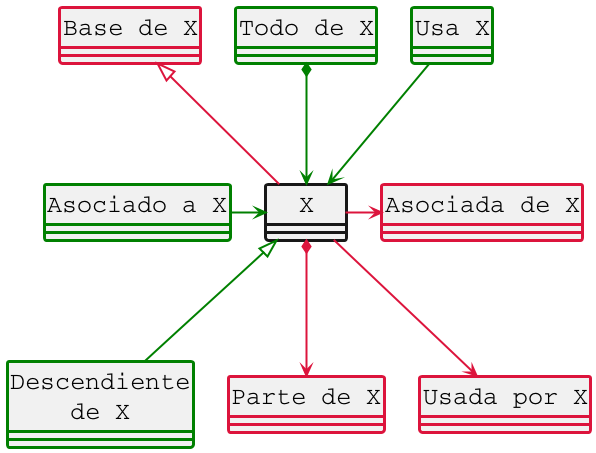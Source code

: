 @startuml
hide circle
hide stereotype

skinparam class {
    BorderThickness 3
    FontSize 25
    FontName courier
    
}

class "  X  " as X
class "Base de X" as Base #line:DC143C
class "Todo de X" as Todo #line:green
class "Usa X" as UsadoPor #line:green
class "Asociado a X" as AsociadoDe #line:green
class "Asociada de X" as AsociadoA #line:DC143C
class "Descendiente\nde X" as Descendiente #line:green
class "Parte de X" as Parte #line:DC143C
class "Usada por X" as UsadoA #line:DC143C

X <|-d-- Descendiente #line:green;line.bold
X *-d--> Parte #line:DC143C;line.bold
X .d..> UsadoA #line:DC143C;line.bold
X -r--> AsociadoA #line:DC143C;line.bold
UsadoPor .d..> X #line:green;line.bold
AsociadoDe -r--> X #line:green;line.bold
Base <|-d-- X #line:DC143C;line.bold
Todo *-d--> X #line:green;line.bold

@enduml